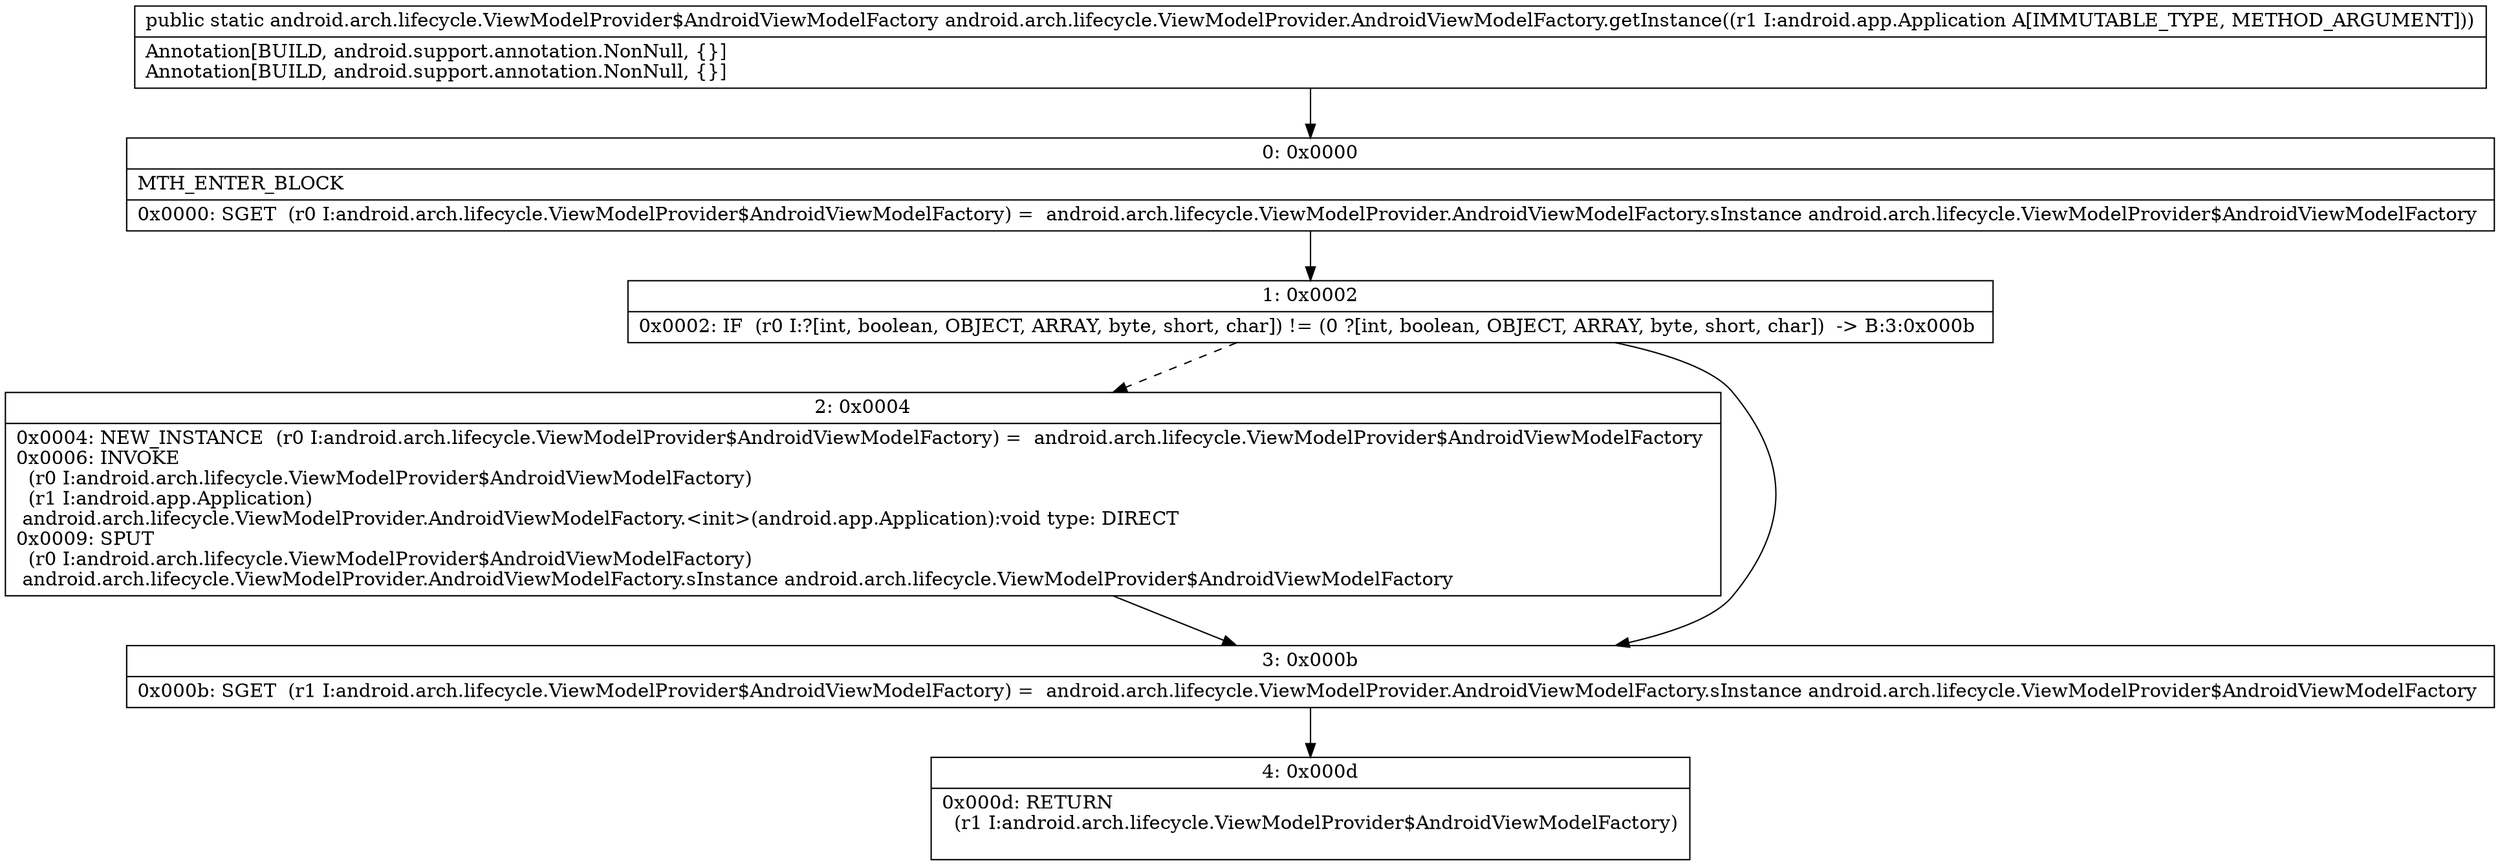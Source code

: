 digraph "CFG forandroid.arch.lifecycle.ViewModelProvider.AndroidViewModelFactory.getInstance(Landroid\/app\/Application;)Landroid\/arch\/lifecycle\/ViewModelProvider$AndroidViewModelFactory;" {
Node_0 [shape=record,label="{0\:\ 0x0000|MTH_ENTER_BLOCK\l|0x0000: SGET  (r0 I:android.arch.lifecycle.ViewModelProvider$AndroidViewModelFactory) =  android.arch.lifecycle.ViewModelProvider.AndroidViewModelFactory.sInstance android.arch.lifecycle.ViewModelProvider$AndroidViewModelFactory \l}"];
Node_1 [shape=record,label="{1\:\ 0x0002|0x0002: IF  (r0 I:?[int, boolean, OBJECT, ARRAY, byte, short, char]) != (0 ?[int, boolean, OBJECT, ARRAY, byte, short, char])  \-\> B:3:0x000b \l}"];
Node_2 [shape=record,label="{2\:\ 0x0004|0x0004: NEW_INSTANCE  (r0 I:android.arch.lifecycle.ViewModelProvider$AndroidViewModelFactory) =  android.arch.lifecycle.ViewModelProvider$AndroidViewModelFactory \l0x0006: INVOKE  \l  (r0 I:android.arch.lifecycle.ViewModelProvider$AndroidViewModelFactory)\l  (r1 I:android.app.Application)\l android.arch.lifecycle.ViewModelProvider.AndroidViewModelFactory.\<init\>(android.app.Application):void type: DIRECT \l0x0009: SPUT  \l  (r0 I:android.arch.lifecycle.ViewModelProvider$AndroidViewModelFactory)\l android.arch.lifecycle.ViewModelProvider.AndroidViewModelFactory.sInstance android.arch.lifecycle.ViewModelProvider$AndroidViewModelFactory \l}"];
Node_3 [shape=record,label="{3\:\ 0x000b|0x000b: SGET  (r1 I:android.arch.lifecycle.ViewModelProvider$AndroidViewModelFactory) =  android.arch.lifecycle.ViewModelProvider.AndroidViewModelFactory.sInstance android.arch.lifecycle.ViewModelProvider$AndroidViewModelFactory \l}"];
Node_4 [shape=record,label="{4\:\ 0x000d|0x000d: RETURN  \l  (r1 I:android.arch.lifecycle.ViewModelProvider$AndroidViewModelFactory)\l \l}"];
MethodNode[shape=record,label="{public static android.arch.lifecycle.ViewModelProvider$AndroidViewModelFactory android.arch.lifecycle.ViewModelProvider.AndroidViewModelFactory.getInstance((r1 I:android.app.Application A[IMMUTABLE_TYPE, METHOD_ARGUMENT]))  | Annotation[BUILD, android.support.annotation.NonNull, \{\}]\lAnnotation[BUILD, android.support.annotation.NonNull, \{\}]\l}"];
MethodNode -> Node_0;
Node_0 -> Node_1;
Node_1 -> Node_2[style=dashed];
Node_1 -> Node_3;
Node_2 -> Node_3;
Node_3 -> Node_4;
}

